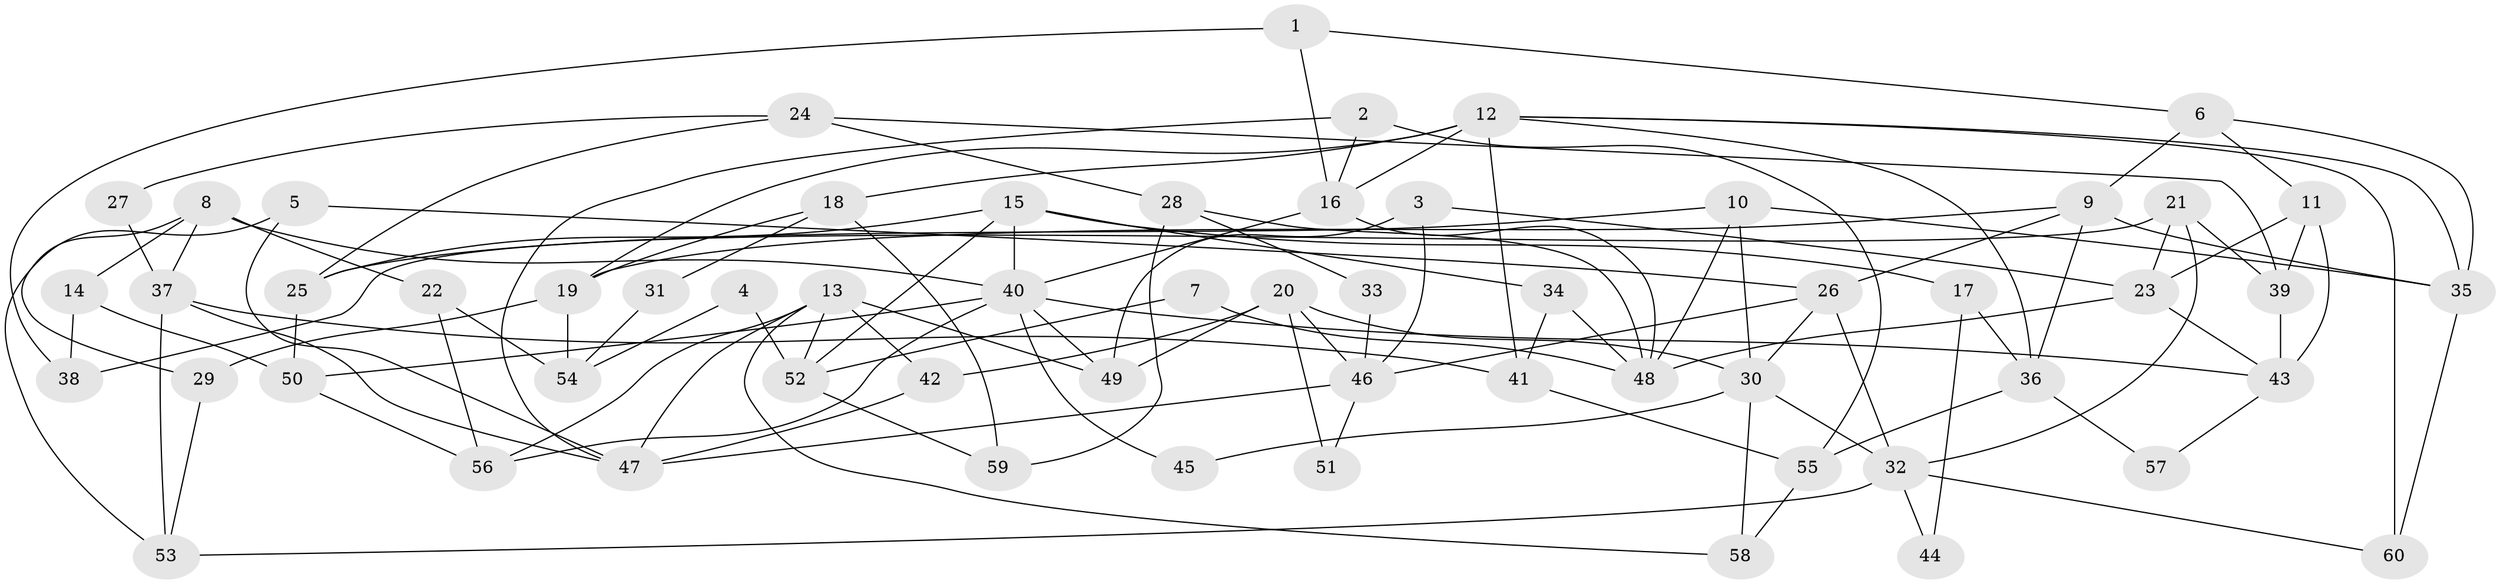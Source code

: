 // Generated by graph-tools (version 1.1) at 2025/15/03/09/25 04:15:14]
// undirected, 60 vertices, 120 edges
graph export_dot {
graph [start="1"]
  node [color=gray90,style=filled];
  1;
  2;
  3;
  4;
  5;
  6;
  7;
  8;
  9;
  10;
  11;
  12;
  13;
  14;
  15;
  16;
  17;
  18;
  19;
  20;
  21;
  22;
  23;
  24;
  25;
  26;
  27;
  28;
  29;
  30;
  31;
  32;
  33;
  34;
  35;
  36;
  37;
  38;
  39;
  40;
  41;
  42;
  43;
  44;
  45;
  46;
  47;
  48;
  49;
  50;
  51;
  52;
  53;
  54;
  55;
  56;
  57;
  58;
  59;
  60;
  1 -- 16;
  1 -- 6;
  1 -- 38;
  2 -- 55;
  2 -- 16;
  2 -- 47;
  3 -- 46;
  3 -- 23;
  3 -- 49;
  4 -- 52;
  4 -- 54;
  5 -- 47;
  5 -- 26;
  5 -- 53;
  6 -- 9;
  6 -- 11;
  6 -- 35;
  7 -- 52;
  7 -- 48;
  8 -- 37;
  8 -- 40;
  8 -- 14;
  8 -- 22;
  8 -- 29;
  9 -- 19;
  9 -- 35;
  9 -- 26;
  9 -- 36;
  10 -- 30;
  10 -- 48;
  10 -- 25;
  10 -- 35;
  11 -- 23;
  11 -- 43;
  11 -- 39;
  12 -- 35;
  12 -- 19;
  12 -- 16;
  12 -- 18;
  12 -- 36;
  12 -- 41;
  12 -- 60;
  13 -- 49;
  13 -- 58;
  13 -- 42;
  13 -- 47;
  13 -- 52;
  13 -- 56;
  14 -- 50;
  14 -- 38;
  15 -- 25;
  15 -- 34;
  15 -- 17;
  15 -- 40;
  15 -- 52;
  16 -- 40;
  16 -- 48;
  17 -- 36;
  17 -- 44;
  18 -- 59;
  18 -- 19;
  18 -- 31;
  19 -- 29;
  19 -- 54;
  20 -- 42;
  20 -- 46;
  20 -- 30;
  20 -- 49;
  20 -- 51;
  21 -- 32;
  21 -- 38;
  21 -- 23;
  21 -- 39;
  22 -- 56;
  22 -- 54;
  23 -- 43;
  23 -- 48;
  24 -- 25;
  24 -- 39;
  24 -- 27;
  24 -- 28;
  25 -- 50;
  26 -- 32;
  26 -- 30;
  26 -- 46;
  27 -- 37;
  28 -- 48;
  28 -- 33;
  28 -- 59;
  29 -- 53;
  30 -- 32;
  30 -- 45;
  30 -- 58;
  31 -- 54;
  32 -- 60;
  32 -- 44;
  32 -- 53;
  33 -- 46;
  34 -- 48;
  34 -- 41;
  35 -- 60;
  36 -- 55;
  36 -- 57;
  37 -- 53;
  37 -- 47;
  37 -- 41;
  39 -- 43;
  40 -- 49;
  40 -- 43;
  40 -- 45;
  40 -- 50;
  40 -- 56;
  41 -- 55;
  42 -- 47;
  43 -- 57;
  46 -- 47;
  46 -- 51;
  50 -- 56;
  52 -- 59;
  55 -- 58;
}
